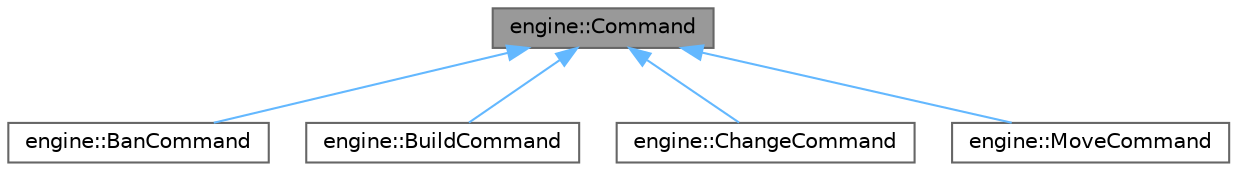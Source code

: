 digraph "engine::Command"
{
 // LATEX_PDF_SIZE
  bgcolor="transparent";
  edge [fontname=Helvetica,fontsize=10,labelfontname=Helvetica,labelfontsize=10];
  node [fontname=Helvetica,fontsize=10,shape=box,height=0.2,width=0.4];
  Node1 [label="engine::Command",height=0.2,width=0.4,color="gray40", fillcolor="grey60", style="filled", fontcolor="black",tooltip="class Command -"];
  Node1 -> Node2 [dir="back",color="steelblue1",style="solid"];
  Node2 [label="engine::BanCommand",height=0.2,width=0.4,color="gray40", fillcolor="white", style="filled",URL="$classengine_1_1_ban_command.html",tooltip="class BanCommand -"];
  Node1 -> Node3 [dir="back",color="steelblue1",style="solid"];
  Node3 [label="engine::BuildCommand",height=0.2,width=0.4,color="gray40", fillcolor="white", style="filled",URL="$classengine_1_1_build_command.html",tooltip="class BuildCommand -"];
  Node1 -> Node4 [dir="back",color="steelblue1",style="solid"];
  Node4 [label="engine::ChangeCommand",height=0.2,width=0.4,color="gray40", fillcolor="white", style="filled",URL="$classengine_1_1_change_command.html",tooltip="class ChangeCommand -"];
  Node1 -> Node5 [dir="back",color="steelblue1",style="solid"];
  Node5 [label="engine::MoveCommand",height=0.2,width=0.4,color="gray40", fillcolor="white", style="filled",URL="$classengine_1_1_move_command.html",tooltip="class MoveCommand -"];
}
